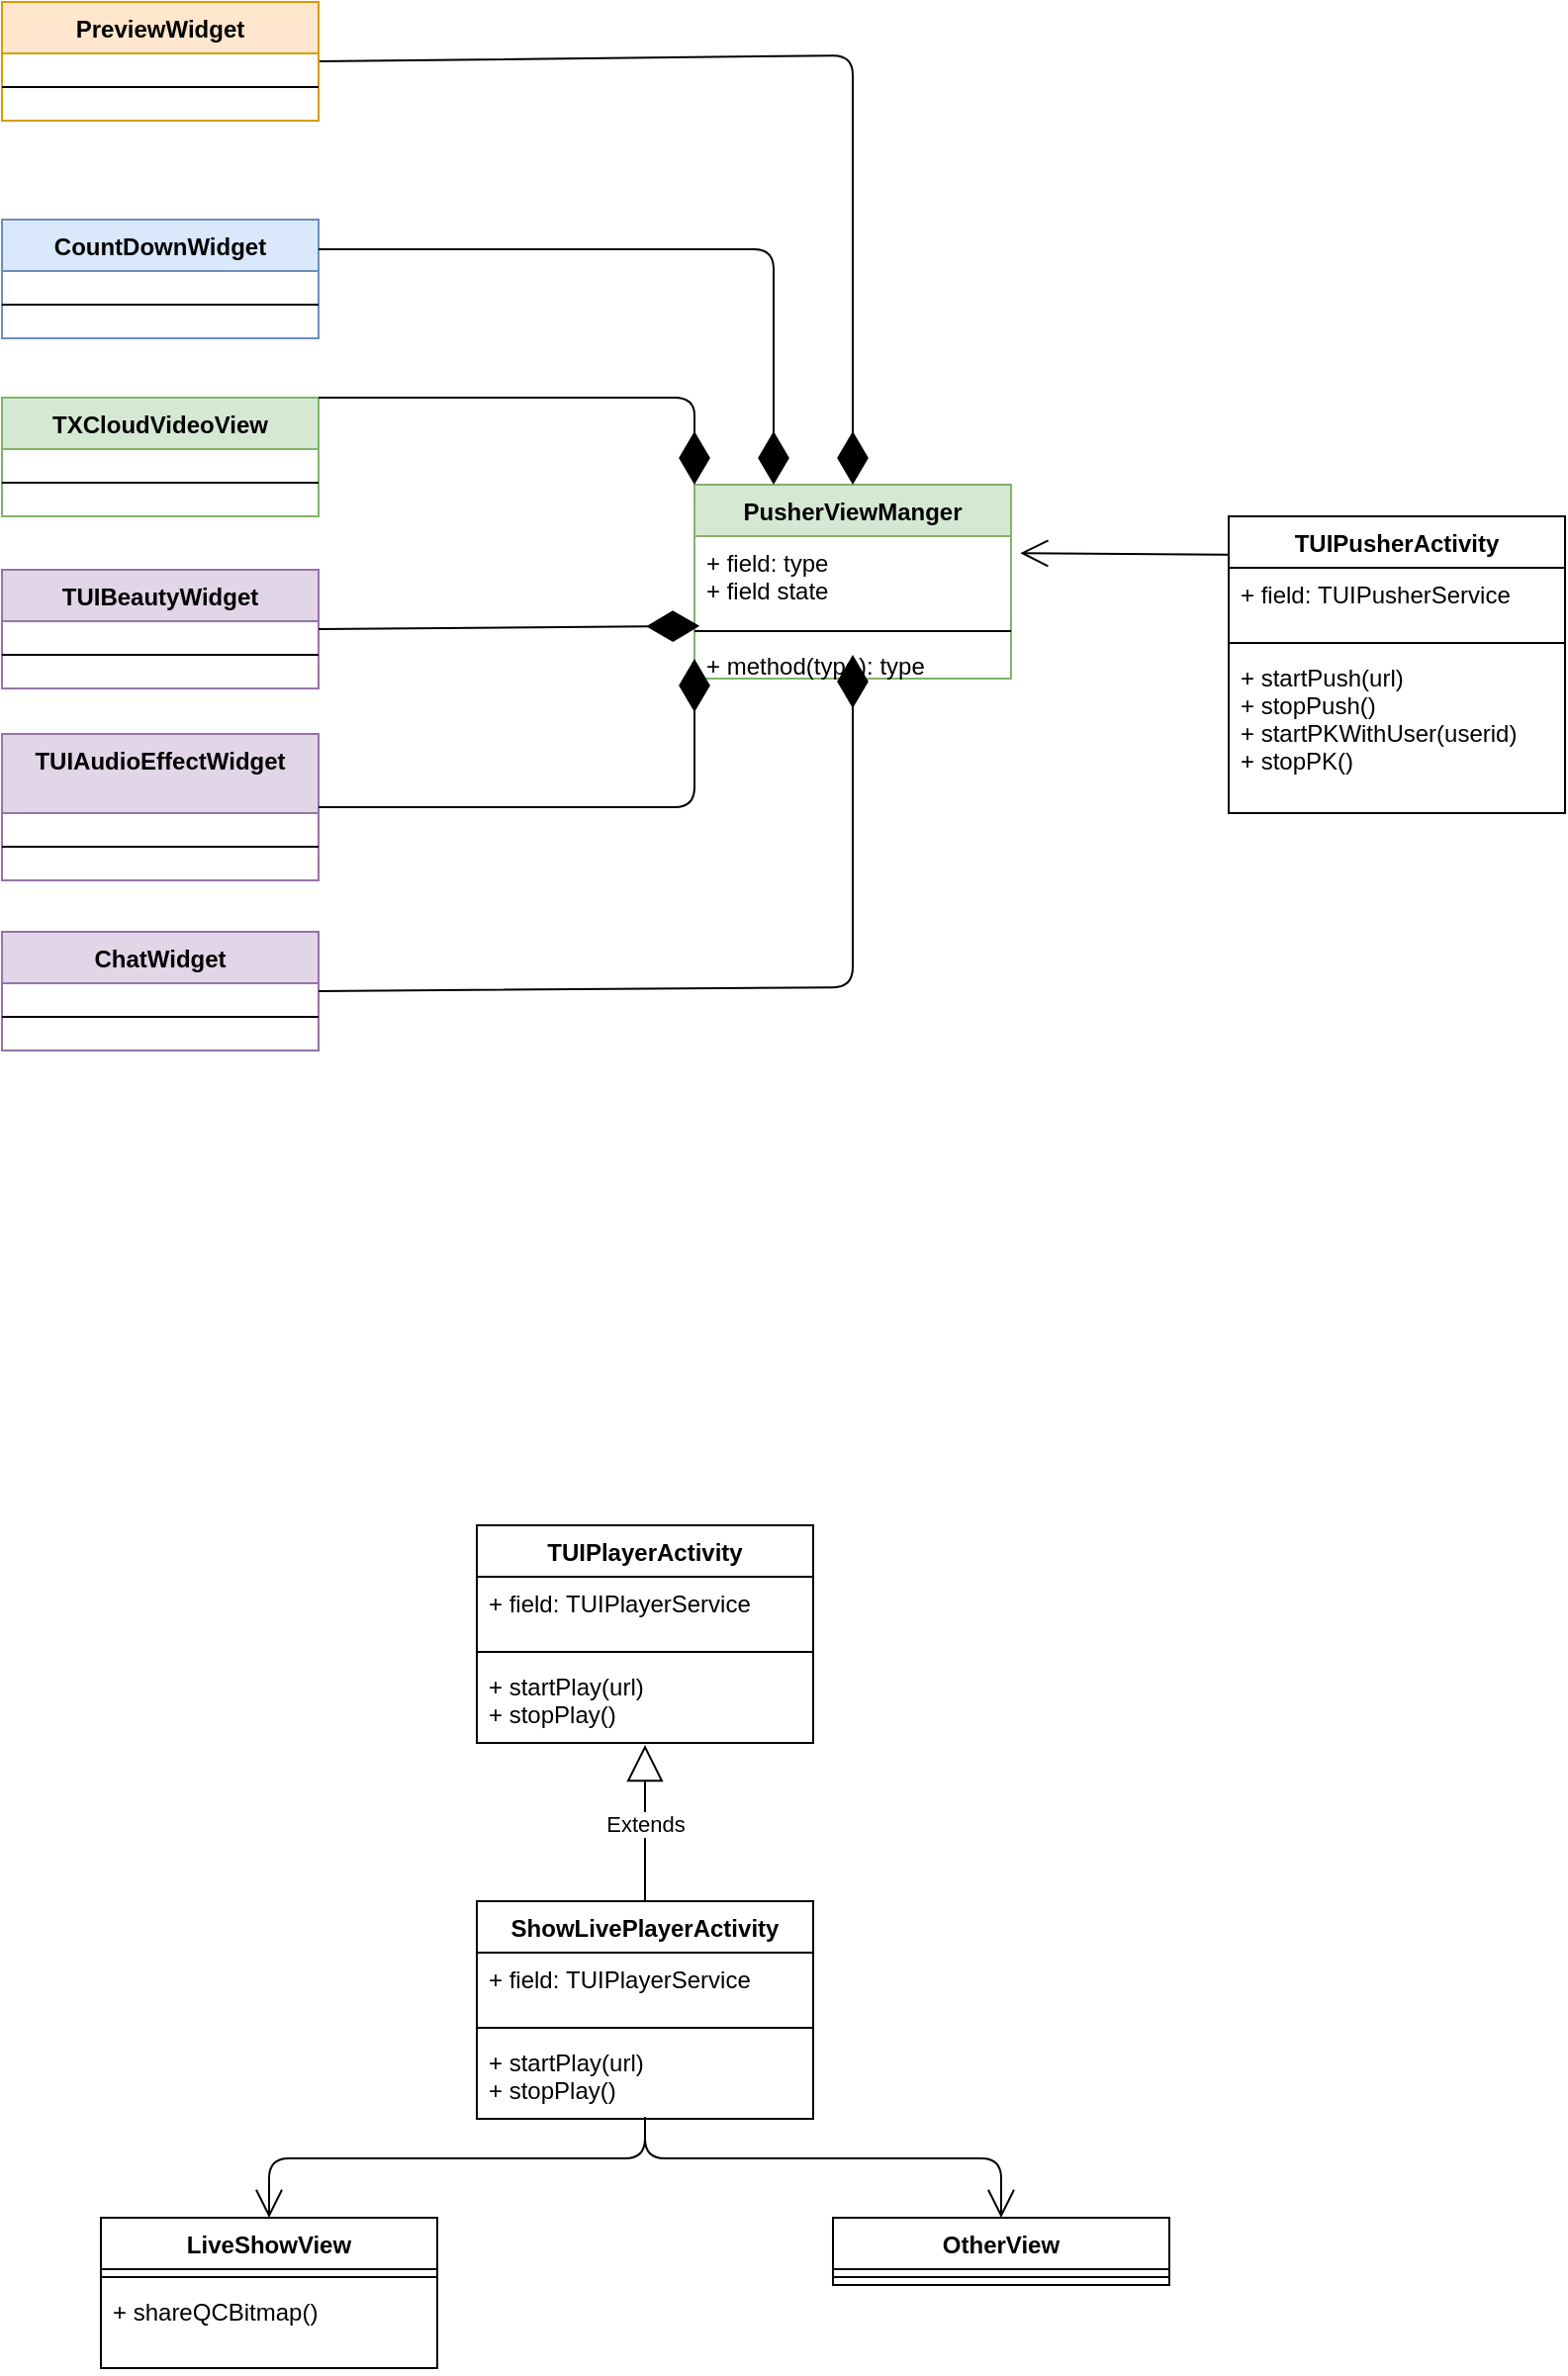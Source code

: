 <mxfile version="15.0.3" type="github">
  <diagram id="_3MNf_Sm-s--1B_T6NlN" name="第 1 页">
    <mxGraphModel dx="2893" dy="1074" grid="1" gridSize="10" guides="1" tooltips="1" connect="1" arrows="1" fold="1" page="1" pageScale="1" pageWidth="827" pageHeight="1169" math="0" shadow="0">
      <root>
        <mxCell id="0" />
        <mxCell id="1" parent="0" />
        <mxCell id="thgTIYZggOXa3E_JFyeE-1" value="PusherViewManger" style="swimlane;fontStyle=1;align=center;verticalAlign=top;childLayout=stackLayout;horizontal=1;startSize=26;horizontalStack=0;resizeParent=1;resizeParentMax=0;resizeLast=0;collapsible=1;marginBottom=0;fillColor=#d5e8d4;strokeColor=#82b366;" parent="1" vertex="1">
          <mxGeometry x="-450" y="594" width="160" height="98" as="geometry" />
        </mxCell>
        <mxCell id="thgTIYZggOXa3E_JFyeE-2" value="+ field: type&#xa;+ field state" style="text;strokeColor=none;fillColor=none;align=left;verticalAlign=top;spacingLeft=4;spacingRight=4;overflow=hidden;rotatable=0;points=[[0,0.5],[1,0.5]];portConstraint=eastwest;" parent="thgTIYZggOXa3E_JFyeE-1" vertex="1">
          <mxGeometry y="26" width="160" height="44" as="geometry" />
        </mxCell>
        <mxCell id="thgTIYZggOXa3E_JFyeE-3" value="" style="line;strokeWidth=1;fillColor=none;align=left;verticalAlign=middle;spacingTop=-1;spacingLeft=3;spacingRight=3;rotatable=0;labelPosition=right;points=[];portConstraint=eastwest;" parent="thgTIYZggOXa3E_JFyeE-1" vertex="1">
          <mxGeometry y="70" width="160" height="8" as="geometry" />
        </mxCell>
        <mxCell id="thgTIYZggOXa3E_JFyeE-4" value="+ method(type): type" style="text;strokeColor=none;fillColor=none;align=left;verticalAlign=top;spacingLeft=4;spacingRight=4;overflow=hidden;rotatable=0;points=[[0,0.5],[1,0.5]];portConstraint=eastwest;" parent="thgTIYZggOXa3E_JFyeE-1" vertex="1">
          <mxGeometry y="78" width="160" height="20" as="geometry" />
        </mxCell>
        <mxCell id="thgTIYZggOXa3E_JFyeE-5" value="" style="endArrow=open;endFill=1;endSize=12;html=1;entryX=1.029;entryY=0.195;entryDx=0;entryDy=0;exitX=0;exitY=0.25;exitDx=0;exitDy=0;entryPerimeter=0;" parent="1" target="thgTIYZggOXa3E_JFyeE-2" edge="1">
          <mxGeometry width="160" relative="1" as="geometry">
            <mxPoint x="-110" y="630" as="sourcePoint" />
            <mxPoint x="-265.2" y="443.994" as="targetPoint" />
          </mxGeometry>
        </mxCell>
        <mxCell id="thgTIYZggOXa3E_JFyeE-6" value="" style="endArrow=diamondThin;endFill=1;endSize=24;html=1;entryX=0.5;entryY=0;entryDx=0;entryDy=0;exitX=1;exitY=0.5;exitDx=0;exitDy=0;" parent="1" source="thgTIYZggOXa3E_JFyeE-26" target="thgTIYZggOXa3E_JFyeE-1" edge="1">
          <mxGeometry width="160" relative="1" as="geometry">
            <mxPoint x="-636" y="377.43" as="sourcePoint" />
            <mxPoint x="60" y="620" as="targetPoint" />
            <Array as="points">
              <mxPoint x="-370" y="377" />
            </Array>
          </mxGeometry>
        </mxCell>
        <mxCell id="thgTIYZggOXa3E_JFyeE-7" value="CountDownWidget" style="swimlane;fontStyle=1;align=center;verticalAlign=top;childLayout=stackLayout;horizontal=1;startSize=26;horizontalStack=0;resizeParent=1;resizeParentMax=0;resizeLast=0;collapsible=1;marginBottom=0;fillColor=#dae8fc;strokeColor=#6c8ebf;" parent="1" vertex="1">
          <mxGeometry x="-800" y="460" width="160" height="60" as="geometry" />
        </mxCell>
        <mxCell id="thgTIYZggOXa3E_JFyeE-8" value="" style="line;strokeWidth=1;fillColor=none;align=left;verticalAlign=middle;spacingTop=-1;spacingLeft=3;spacingRight=3;rotatable=0;labelPosition=right;points=[];portConstraint=eastwest;" parent="thgTIYZggOXa3E_JFyeE-7" vertex="1">
          <mxGeometry y="26" width="160" height="34" as="geometry" />
        </mxCell>
        <mxCell id="thgTIYZggOXa3E_JFyeE-9" value="" style="endArrow=diamondThin;endFill=1;endSize=24;html=1;exitX=1;exitY=0.25;exitDx=0;exitDy=0;entryX=0.25;entryY=0;entryDx=0;entryDy=0;" parent="1" source="thgTIYZggOXa3E_JFyeE-7" target="thgTIYZggOXa3E_JFyeE-1" edge="1">
          <mxGeometry width="160" relative="1" as="geometry">
            <mxPoint x="-620" y="501" as="sourcePoint" />
            <mxPoint x="-440" y="470" as="targetPoint" />
            <Array as="points">
              <mxPoint x="-410" y="475" />
            </Array>
          </mxGeometry>
        </mxCell>
        <mxCell id="thgTIYZggOXa3E_JFyeE-10" value="TXCloudVideoView" style="swimlane;fontStyle=1;align=center;verticalAlign=top;childLayout=stackLayout;horizontal=1;startSize=26;horizontalStack=0;resizeParent=1;resizeParentMax=0;resizeLast=0;collapsible=1;marginBottom=0;fillColor=#d5e8d4;strokeColor=#82b366;" parent="1" vertex="1">
          <mxGeometry x="-800" y="550" width="160" height="60" as="geometry" />
        </mxCell>
        <mxCell id="thgTIYZggOXa3E_JFyeE-11" value="" style="line;strokeWidth=1;fillColor=none;align=left;verticalAlign=middle;spacingTop=-1;spacingLeft=3;spacingRight=3;rotatable=0;labelPosition=right;points=[];portConstraint=eastwest;" parent="thgTIYZggOXa3E_JFyeE-10" vertex="1">
          <mxGeometry y="26" width="160" height="34" as="geometry" />
        </mxCell>
        <mxCell id="thgTIYZggOXa3E_JFyeE-12" value="" style="endArrow=diamondThin;endFill=1;endSize=24;html=1;exitX=1;exitY=0;exitDx=0;exitDy=0;entryX=0;entryY=0;entryDx=0;entryDy=0;" parent="1" source="thgTIYZggOXa3E_JFyeE-10" target="thgTIYZggOXa3E_JFyeE-1" edge="1">
          <mxGeometry width="160" relative="1" as="geometry">
            <mxPoint x="-110" y="1030" as="sourcePoint" />
            <mxPoint x="-450" y="829" as="targetPoint" />
            <Array as="points">
              <mxPoint x="-450" y="550" />
            </Array>
          </mxGeometry>
        </mxCell>
        <mxCell id="thgTIYZggOXa3E_JFyeE-13" value="TUIBeautyWidget" style="swimlane;fontStyle=1;align=center;verticalAlign=top;childLayout=stackLayout;horizontal=1;startSize=26;horizontalStack=0;resizeParent=1;resizeParentMax=0;resizeLast=0;collapsible=1;marginBottom=0;fillColor=#e1d5e7;strokeColor=#9673a6;" parent="1" vertex="1">
          <mxGeometry x="-800" y="637" width="160" height="60" as="geometry" />
        </mxCell>
        <mxCell id="thgTIYZggOXa3E_JFyeE-14" value="" style="line;strokeWidth=1;fillColor=none;align=left;verticalAlign=middle;spacingTop=-1;spacingLeft=3;spacingRight=3;rotatable=0;labelPosition=right;points=[];portConstraint=eastwest;" parent="thgTIYZggOXa3E_JFyeE-13" vertex="1">
          <mxGeometry y="26" width="160" height="34" as="geometry" />
        </mxCell>
        <mxCell id="thgTIYZggOXa3E_JFyeE-15" value="" style="endArrow=diamondThin;endFill=1;endSize=24;html=1;entryX=0.016;entryY=0.179;entryDx=0;entryDy=0;entryPerimeter=0;exitX=1;exitY=0.5;exitDx=0;exitDy=0;" parent="1" source="thgTIYZggOXa3E_JFyeE-13" target="thgTIYZggOXa3E_JFyeE-3" edge="1">
          <mxGeometry width="160" relative="1" as="geometry">
            <mxPoint x="-640" y="647" as="sourcePoint" />
            <mxPoint x="-452.08" y="846.004" as="targetPoint" />
          </mxGeometry>
        </mxCell>
        <mxCell id="thgTIYZggOXa3E_JFyeE-16" value="TUIAudioEffectWidget" style="swimlane;fontStyle=1;align=center;verticalAlign=top;childLayout=stackLayout;horizontal=1;startSize=40;horizontalStack=0;resizeParent=1;resizeParentMax=0;resizeLast=0;collapsible=1;marginBottom=0;fillColor=#e1d5e7;strokeColor=#9673a6;" parent="1" vertex="1">
          <mxGeometry x="-800" y="720" width="160" height="74" as="geometry" />
        </mxCell>
        <mxCell id="thgTIYZggOXa3E_JFyeE-17" value="" style="line;strokeWidth=1;fillColor=none;align=left;verticalAlign=middle;spacingTop=-1;spacingLeft=3;spacingRight=3;rotatable=0;labelPosition=right;points=[];portConstraint=eastwest;" parent="thgTIYZggOXa3E_JFyeE-16" vertex="1">
          <mxGeometry y="40" width="160" height="34" as="geometry" />
        </mxCell>
        <mxCell id="thgTIYZggOXa3E_JFyeE-18" value="" style="endArrow=diamondThin;endFill=1;endSize=24;html=1;exitX=1;exitY=0.5;exitDx=0;exitDy=0;entryX=0;entryY=0.5;entryDx=0;entryDy=0;" parent="1" source="thgTIYZggOXa3E_JFyeE-16" target="thgTIYZggOXa3E_JFyeE-4" edge="1">
          <mxGeometry width="160" relative="1" as="geometry">
            <mxPoint x="-630" y="905" as="sourcePoint" />
            <mxPoint x="-450" y="860" as="targetPoint" />
            <Array as="points">
              <mxPoint x="-450" y="757" />
            </Array>
          </mxGeometry>
        </mxCell>
        <mxCell id="thgTIYZggOXa3E_JFyeE-19" value="ChatWidget" style="swimlane;fontStyle=1;align=center;verticalAlign=top;childLayout=stackLayout;horizontal=1;startSize=26;horizontalStack=0;resizeParent=1;resizeParentMax=0;resizeLast=0;collapsible=1;marginBottom=0;fillColor=#e1d5e7;strokeColor=#9673a6;" parent="1" vertex="1">
          <mxGeometry x="-800" y="820" width="160" height="60" as="geometry" />
        </mxCell>
        <mxCell id="thgTIYZggOXa3E_JFyeE-20" value="" style="line;strokeWidth=1;fillColor=none;align=left;verticalAlign=middle;spacingTop=-1;spacingLeft=3;spacingRight=3;rotatable=0;labelPosition=right;points=[];portConstraint=eastwest;" parent="thgTIYZggOXa3E_JFyeE-19" vertex="1">
          <mxGeometry y="26" width="160" height="34" as="geometry" />
        </mxCell>
        <mxCell id="thgTIYZggOXa3E_JFyeE-21" value="TUIPusherActivity" style="swimlane;fontStyle=1;align=center;verticalAlign=top;childLayout=stackLayout;horizontal=1;startSize=26;horizontalStack=0;resizeParent=1;resizeParentMax=0;resizeLast=0;collapsible=1;marginBottom=0;" parent="1" vertex="1">
          <mxGeometry x="-180" y="610" width="170" height="150" as="geometry" />
        </mxCell>
        <mxCell id="thgTIYZggOXa3E_JFyeE-22" value="+ field: TUIPusherService" style="text;strokeColor=none;fillColor=none;align=left;verticalAlign=top;spacingLeft=4;spacingRight=4;overflow=hidden;rotatable=0;points=[[0,0.5],[1,0.5]];portConstraint=eastwest;" parent="thgTIYZggOXa3E_JFyeE-21" vertex="1">
          <mxGeometry y="26" width="170" height="34" as="geometry" />
        </mxCell>
        <mxCell id="thgTIYZggOXa3E_JFyeE-23" value="" style="line;strokeWidth=1;fillColor=none;align=left;verticalAlign=middle;spacingTop=-1;spacingLeft=3;spacingRight=3;rotatable=0;labelPosition=right;points=[];portConstraint=eastwest;" parent="thgTIYZggOXa3E_JFyeE-21" vertex="1">
          <mxGeometry y="60" width="170" height="8" as="geometry" />
        </mxCell>
        <mxCell id="thgTIYZggOXa3E_JFyeE-24" value="+ startPush(url)&#xa;+ stopPush()&#xa;+ startPKWithUser(userid)&#xa;+ stopPK()" style="text;strokeColor=none;fillColor=none;align=left;verticalAlign=top;spacingLeft=4;spacingRight=4;overflow=hidden;rotatable=0;points=[[0,0.5],[1,0.5]];portConstraint=eastwest;" parent="thgTIYZggOXa3E_JFyeE-21" vertex="1">
          <mxGeometry y="68" width="170" height="82" as="geometry" />
        </mxCell>
        <mxCell id="thgTIYZggOXa3E_JFyeE-25" value="" style="endArrow=diamondThin;endFill=1;endSize=24;html=1;exitX=1;exitY=0.5;exitDx=0;exitDy=0;" parent="1" source="thgTIYZggOXa3E_JFyeE-19" edge="1">
          <mxGeometry width="160" relative="1" as="geometry">
            <mxPoint x="-640" y="854" as="sourcePoint" />
            <mxPoint x="-370" y="680" as="targetPoint" />
            <Array as="points">
              <mxPoint x="-370" y="848" />
            </Array>
          </mxGeometry>
        </mxCell>
        <mxCell id="thgTIYZggOXa3E_JFyeE-26" value="PreviewWidget" style="swimlane;fontStyle=1;align=center;verticalAlign=top;childLayout=stackLayout;horizontal=1;startSize=26;horizontalStack=0;resizeParent=1;resizeParentMax=0;resizeLast=0;collapsible=1;marginBottom=0;fillColor=#ffe6cc;strokeColor=#d79b00;" parent="1" vertex="1">
          <mxGeometry x="-800" y="350" width="160" height="60" as="geometry" />
        </mxCell>
        <mxCell id="thgTIYZggOXa3E_JFyeE-27" value="" style="line;strokeWidth=1;fillColor=none;align=left;verticalAlign=middle;spacingTop=-1;spacingLeft=3;spacingRight=3;rotatable=0;labelPosition=right;points=[];portConstraint=eastwest;" parent="thgTIYZggOXa3E_JFyeE-26" vertex="1">
          <mxGeometry y="26" width="160" height="34" as="geometry" />
        </mxCell>
        <mxCell id="thgTIYZggOXa3E_JFyeE-28" value="TUIPlayerActivity" style="swimlane;fontStyle=1;align=center;verticalAlign=top;childLayout=stackLayout;horizontal=1;startSize=26;horizontalStack=0;resizeParent=1;resizeParentMax=0;resizeLast=0;collapsible=1;marginBottom=0;" parent="1" vertex="1">
          <mxGeometry x="-560" y="1120" width="170" height="110" as="geometry" />
        </mxCell>
        <mxCell id="thgTIYZggOXa3E_JFyeE-29" value="+ field: TUIPlayerService" style="text;strokeColor=none;fillColor=none;align=left;verticalAlign=top;spacingLeft=4;spacingRight=4;overflow=hidden;rotatable=0;points=[[0,0.5],[1,0.5]];portConstraint=eastwest;" parent="thgTIYZggOXa3E_JFyeE-28" vertex="1">
          <mxGeometry y="26" width="170" height="34" as="geometry" />
        </mxCell>
        <mxCell id="thgTIYZggOXa3E_JFyeE-30" value="" style="line;strokeWidth=1;fillColor=none;align=left;verticalAlign=middle;spacingTop=-1;spacingLeft=3;spacingRight=3;rotatable=0;labelPosition=right;points=[];portConstraint=eastwest;" parent="thgTIYZggOXa3E_JFyeE-28" vertex="1">
          <mxGeometry y="60" width="170" height="8" as="geometry" />
        </mxCell>
        <mxCell id="thgTIYZggOXa3E_JFyeE-31" value="+ startPlay(url)&#xa;+ stopPlay()" style="text;strokeColor=none;fillColor=none;align=left;verticalAlign=top;spacingLeft=4;spacingRight=4;overflow=hidden;rotatable=0;points=[[0,0.5],[1,0.5]];portConstraint=eastwest;" parent="thgTIYZggOXa3E_JFyeE-28" vertex="1">
          <mxGeometry y="68" width="170" height="42" as="geometry" />
        </mxCell>
        <mxCell id="thgTIYZggOXa3E_JFyeE-32" value="ShowLivePlayerActivity" style="swimlane;fontStyle=1;align=center;verticalAlign=top;childLayout=stackLayout;horizontal=1;startSize=26;horizontalStack=0;resizeParent=1;resizeParentMax=0;resizeLast=0;collapsible=1;marginBottom=0;" parent="1" vertex="1">
          <mxGeometry x="-560" y="1310" width="170" height="110" as="geometry" />
        </mxCell>
        <mxCell id="thgTIYZggOXa3E_JFyeE-33" value="+ field: TUIPlayerService" style="text;strokeColor=none;fillColor=none;align=left;verticalAlign=top;spacingLeft=4;spacingRight=4;overflow=hidden;rotatable=0;points=[[0,0.5],[1,0.5]];portConstraint=eastwest;" parent="thgTIYZggOXa3E_JFyeE-32" vertex="1">
          <mxGeometry y="26" width="170" height="34" as="geometry" />
        </mxCell>
        <mxCell id="thgTIYZggOXa3E_JFyeE-34" value="" style="line;strokeWidth=1;fillColor=none;align=left;verticalAlign=middle;spacingTop=-1;spacingLeft=3;spacingRight=3;rotatable=0;labelPosition=right;points=[];portConstraint=eastwest;" parent="thgTIYZggOXa3E_JFyeE-32" vertex="1">
          <mxGeometry y="60" width="170" height="8" as="geometry" />
        </mxCell>
        <mxCell id="thgTIYZggOXa3E_JFyeE-35" value="+ startPlay(url)&#xa;+ stopPlay()" style="text;strokeColor=none;fillColor=none;align=left;verticalAlign=top;spacingLeft=4;spacingRight=4;overflow=hidden;rotatable=0;points=[[0,0.5],[1,0.5]];portConstraint=eastwest;" parent="thgTIYZggOXa3E_JFyeE-32" vertex="1">
          <mxGeometry y="68" width="170" height="42" as="geometry" />
        </mxCell>
        <mxCell id="thgTIYZggOXa3E_JFyeE-36" value="Extends" style="endArrow=block;endSize=16;endFill=0;html=1;exitX=0.5;exitY=0;exitDx=0;exitDy=0;" parent="1" source="thgTIYZggOXa3E_JFyeE-32" edge="1">
          <mxGeometry width="160" relative="1" as="geometry">
            <mxPoint x="-620" y="1320" as="sourcePoint" />
            <mxPoint x="-475" y="1231" as="targetPoint" />
          </mxGeometry>
        </mxCell>
        <mxCell id="thgTIYZggOXa3E_JFyeE-37" value="LiveShowView" style="swimlane;fontStyle=1;align=center;verticalAlign=top;childLayout=stackLayout;horizontal=1;startSize=26;horizontalStack=0;resizeParent=1;resizeParentMax=0;resizeLast=0;collapsible=1;marginBottom=0;" parent="1" vertex="1">
          <mxGeometry x="-750" y="1470" width="170" height="76" as="geometry" />
        </mxCell>
        <mxCell id="thgTIYZggOXa3E_JFyeE-38" value="" style="line;strokeWidth=1;fillColor=none;align=left;verticalAlign=middle;spacingTop=-1;spacingLeft=3;spacingRight=3;rotatable=0;labelPosition=right;points=[];portConstraint=eastwest;" parent="thgTIYZggOXa3E_JFyeE-37" vertex="1">
          <mxGeometry y="26" width="170" height="8" as="geometry" />
        </mxCell>
        <mxCell id="thgTIYZggOXa3E_JFyeE-39" value="+ shareQCBitmap()" style="text;strokeColor=none;fillColor=none;align=left;verticalAlign=top;spacingLeft=4;spacingRight=4;overflow=hidden;rotatable=0;points=[[0,0.5],[1,0.5]];portConstraint=eastwest;" parent="thgTIYZggOXa3E_JFyeE-37" vertex="1">
          <mxGeometry y="34" width="170" height="42" as="geometry" />
        </mxCell>
        <mxCell id="thgTIYZggOXa3E_JFyeE-40" value="OtherView" style="swimlane;fontStyle=1;align=center;verticalAlign=top;childLayout=stackLayout;horizontal=1;startSize=26;horizontalStack=0;resizeParent=1;resizeParentMax=0;resizeLast=0;collapsible=1;marginBottom=0;" parent="1" vertex="1">
          <mxGeometry x="-380" y="1470" width="170" height="34" as="geometry" />
        </mxCell>
        <mxCell id="thgTIYZggOXa3E_JFyeE-41" value="" style="line;strokeWidth=1;fillColor=none;align=left;verticalAlign=middle;spacingTop=-1;spacingLeft=3;spacingRight=3;rotatable=0;labelPosition=right;points=[];portConstraint=eastwest;" parent="thgTIYZggOXa3E_JFyeE-40" vertex="1">
          <mxGeometry y="26" width="170" height="8" as="geometry" />
        </mxCell>
        <mxCell id="thgTIYZggOXa3E_JFyeE-42" value="" style="endArrow=open;endFill=1;endSize=12;html=1;entryX=0.5;entryY=0;entryDx=0;entryDy=0;exitX=0.5;exitY=0.976;exitDx=0;exitDy=0;exitPerimeter=0;" parent="1" source="thgTIYZggOXa3E_JFyeE-35" target="thgTIYZggOXa3E_JFyeE-37" edge="1">
          <mxGeometry width="160" relative="1" as="geometry">
            <mxPoint x="-620" y="1320" as="sourcePoint" />
            <mxPoint x="-460" y="1320" as="targetPoint" />
            <Array as="points">
              <mxPoint x="-475" y="1440" />
              <mxPoint x="-665" y="1440" />
            </Array>
          </mxGeometry>
        </mxCell>
        <mxCell id="thgTIYZggOXa3E_JFyeE-43" value="" style="endArrow=open;endFill=1;endSize=12;html=1;exitX=0.5;exitY=0.976;exitDx=0;exitDy=0;exitPerimeter=0;entryX=0.5;entryY=0;entryDx=0;entryDy=0;" parent="1" source="thgTIYZggOXa3E_JFyeE-35" target="thgTIYZggOXa3E_JFyeE-40" edge="1">
          <mxGeometry width="160" relative="1" as="geometry">
            <mxPoint x="-620" y="1320" as="sourcePoint" />
            <mxPoint x="-460" y="1320" as="targetPoint" />
            <Array as="points">
              <mxPoint x="-475" y="1440" />
              <mxPoint x="-295" y="1440" />
            </Array>
          </mxGeometry>
        </mxCell>
      </root>
    </mxGraphModel>
  </diagram>
</mxfile>
